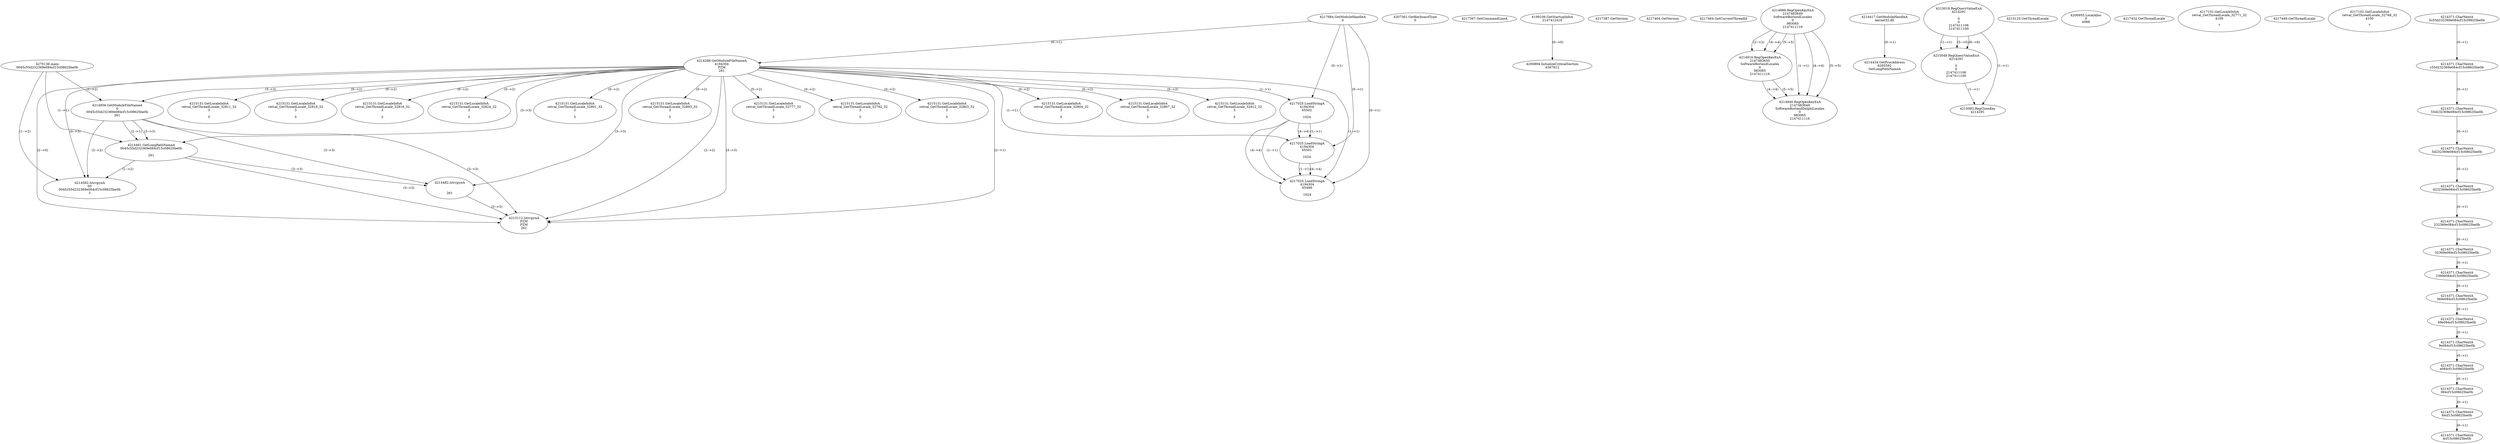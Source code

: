 // Global SCDG with merge call
digraph {
	0 [label="4270136.main
0045c55d232369e084cf15c08625be0b"]
	1 [label="4217684.GetModuleHandleA
0"]
	2 [label="4207361.GetKeyboardType
0"]
	3 [label="4217367.GetCommandLineA
"]
	4 [label="4199106.GetStartupInfoA
2147412416"]
	5 [label="4217387.GetVersion
"]
	6 [label="4217404.GetVersion
"]
	7 [label="4217464.GetCurrentThreadId
"]
	8 [label="4214286.GetModuleFileNameA
4194304
PZM
261"]
	1 -> 8 [label="(0-->1)"]
	9 [label="4214856.GetModuleFileNameA
0
0045c55d232369e084cf15c08625be0b
261"]
	0 -> 9 [label="(1-->2)"]
	8 -> 9 [label="(3-->3)"]
	10 [label="4214886.RegOpenKeyExA
2147483649
Software\Borland\Locales
0
983065
2147411116"]
	11 [label="4214417.GetModuleHandleA
kernel32.dll"]
	12 [label="4214434.GetProcAddress
6295592
GetLongPathNameA"]
	11 -> 12 [label="(0-->1)"]
	13 [label="4214461.GetLongPathNameA
0045c55d232369e084cf15c08625be0b

261"]
	0 -> 13 [label="(1-->1)"]
	9 -> 13 [label="(2-->1)"]
	8 -> 13 [label="(3-->3)"]
	9 -> 13 [label="(3-->3)"]
	14 [label="4214482.lstrcpynA


261"]
	8 -> 14 [label="(3-->3)"]
	9 -> 14 [label="(3-->3)"]
	13 -> 14 [label="(3-->3)"]
	15 [label="4215019.RegQueryValueExA
4214291

0
0
2147411106
2147411100"]
	16 [label="4215049.RegQueryValueExA
4214291

0
0
2147411106
2147411100"]
	15 -> 16 [label="(1-->1)"]
	15 -> 16 [label="(5-->5)"]
	15 -> 16 [label="(6-->6)"]
	17 [label="4215083.RegCloseKey
4214291"]
	15 -> 17 [label="(1-->1)"]
	16 -> 17 [label="(1-->1)"]
	18 [label="4215112.lstrcpynA
PZM
PZM
261"]
	8 -> 18 [label="(2-->1)"]
	8 -> 18 [label="(2-->2)"]
	8 -> 18 [label="(3-->3)"]
	9 -> 18 [label="(3-->3)"]
	13 -> 18 [label="(3-->3)"]
	14 -> 18 [label="(3-->3)"]
	8 -> 18 [label="(2-->0)"]
	19 [label="4215125.GetThreadLocale
"]
	20 [label="4215131.GetLocaleInfoA
retval_GetThreadLocale_32801_32
3

5"]
	8 -> 20 [label="(0-->2)"]
	21 [label="4217025.LoadStringA
4194304
65502

1024"]
	1 -> 21 [label="(0-->1)"]
	8 -> 21 [label="(1-->1)"]
	22 [label="4217025.LoadStringA
4194304
65501

1024"]
	1 -> 22 [label="(0-->1)"]
	8 -> 22 [label="(1-->1)"]
	21 -> 22 [label="(1-->1)"]
	21 -> 22 [label="(4-->4)"]
	23 [label="4217025.LoadStringA
4194304
65499

1024"]
	1 -> 23 [label="(0-->1)"]
	8 -> 23 [label="(1-->1)"]
	21 -> 23 [label="(1-->1)"]
	22 -> 23 [label="(1-->1)"]
	21 -> 23 [label="(4-->4)"]
	22 -> 23 [label="(4-->4)"]
	24 [label="4200894.InitializeCriticalSection
4367812"]
	4 -> 24 [label="(0-->0)"]
	25 [label="4200955.LocalAlloc
0
4088"]
	26 [label="4217432.GetThreadLocale
"]
	27 [label="4217102.GetLocaleInfoA
retval_GetThreadLocale_32771_32
4100

7"]
	28 [label="4214916.RegOpenKeyExA
2147483650
Software\Borland\Locales
0
983065
2147411116"]
	10 -> 28 [label="(2-->2)"]
	10 -> 28 [label="(4-->4)"]
	10 -> 28 [label="(5-->5)"]
	29 [label="4215131.GetLocaleInfoA
retval_GetThreadLocale_32893_32
3

5"]
	8 -> 29 [label="(0-->2)"]
	30 [label="4214946.RegOpenKeyExA
2147483649
Software\Borland\Delphi\Locales
0
983065
2147411116"]
	10 -> 30 [label="(1-->1)"]
	10 -> 30 [label="(4-->4)"]
	28 -> 30 [label="(4-->4)"]
	10 -> 30 [label="(5-->5)"]
	28 -> 30 [label="(5-->5)"]
	31 [label="4215131.GetLocaleInfoA
retval_GetThreadLocale_32777_32
3

5"]
	8 -> 31 [label="(0-->2)"]
	32 [label="4217449.GetThreadLocale
"]
	33 [label="4217102.GetLocaleInfoA
retval_GetThreadLocale_32768_32
4100

7"]
	34 [label="4214582.lstrcpynA
00
0045c55d232369e084cf15c08625be0b
3"]
	0 -> 34 [label="(1-->2)"]
	9 -> 34 [label="(2-->2)"]
	13 -> 34 [label="(1-->2)"]
	8 -> 34 [label="(0-->3)"]
	35 [label="4214371.CharNextA
5c55d232369e084cf15c08625be0b"]
	36 [label="4214371.CharNextA
c55d232369e084cf15c08625be0b"]
	35 -> 36 [label="(0-->1)"]
	37 [label="4214371.CharNextA
55d232369e084cf15c08625be0b"]
	36 -> 37 [label="(0-->1)"]
	38 [label="4214371.CharNextA
5d232369e084cf15c08625be0b"]
	37 -> 38 [label="(0-->1)"]
	39 [label="4214371.CharNextA
d232369e084cf15c08625be0b"]
	38 -> 39 [label="(0-->1)"]
	40 [label="4214371.CharNextA
232369e084cf15c08625be0b"]
	39 -> 40 [label="(0-->1)"]
	41 [label="4214371.CharNextA
32369e084cf15c08625be0b"]
	40 -> 41 [label="(0-->1)"]
	42 [label="4214371.CharNextA
2369e084cf15c08625be0b"]
	41 -> 42 [label="(0-->1)"]
	43 [label="4214371.CharNextA
369e084cf15c08625be0b"]
	42 -> 43 [label="(0-->1)"]
	44 [label="4214371.CharNextA
69e084cf15c08625be0b"]
	43 -> 44 [label="(0-->1)"]
	45 [label="4214371.CharNextA
9e084cf15c08625be0b"]
	44 -> 45 [label="(0-->1)"]
	46 [label="4214371.CharNextA
e084cf15c08625be0b"]
	45 -> 46 [label="(0-->1)"]
	47 [label="4214371.CharNextA
084cf15c08625be0b"]
	46 -> 47 [label="(0-->1)"]
	48 [label="4214371.CharNextA
84cf15c08625be0b"]
	47 -> 48 [label="(0-->1)"]
	49 [label="4214371.CharNextA
4cf15c08625be0b"]
	48 -> 49 [label="(0-->1)"]
	50 [label="4215131.GetLocaleInfoA
retval_GetThreadLocale_32792_32
3

5"]
	8 -> 50 [label="(0-->2)"]
	51 [label="4215131.GetLocaleInfoA
retval_GetThreadLocale_32803_32
3

5"]
	8 -> 51 [label="(0-->2)"]
	52 [label="4215131.GetLocaleInfoA
retval_GetThreadLocale_32804_32
3

5"]
	8 -> 52 [label="(0-->2)"]
	53 [label="4215131.GetLocaleInfoA
retval_GetThreadLocale_32807_32
3

5"]
	8 -> 53 [label="(0-->2)"]
	54 [label="4215131.GetLocaleInfoA
retval_GetThreadLocale_32812_32
3

5"]
	8 -> 54 [label="(0-->2)"]
	55 [label="4215131.GetLocaleInfoA
retval_GetThreadLocale_32811_32
3

5"]
	8 -> 55 [label="(0-->2)"]
	56 [label="4215131.GetLocaleInfoA
retval_GetThreadLocale_32818_32
3

5"]
	8 -> 56 [label="(0-->2)"]
	57 [label="4215131.GetLocaleInfoA
retval_GetThreadLocale_32816_32
3

5"]
	8 -> 57 [label="(0-->2)"]
	58 [label="4215131.GetLocaleInfoA
retval_GetThreadLocale_32824_32
3

5"]
	8 -> 58 [label="(0-->2)"]
}
